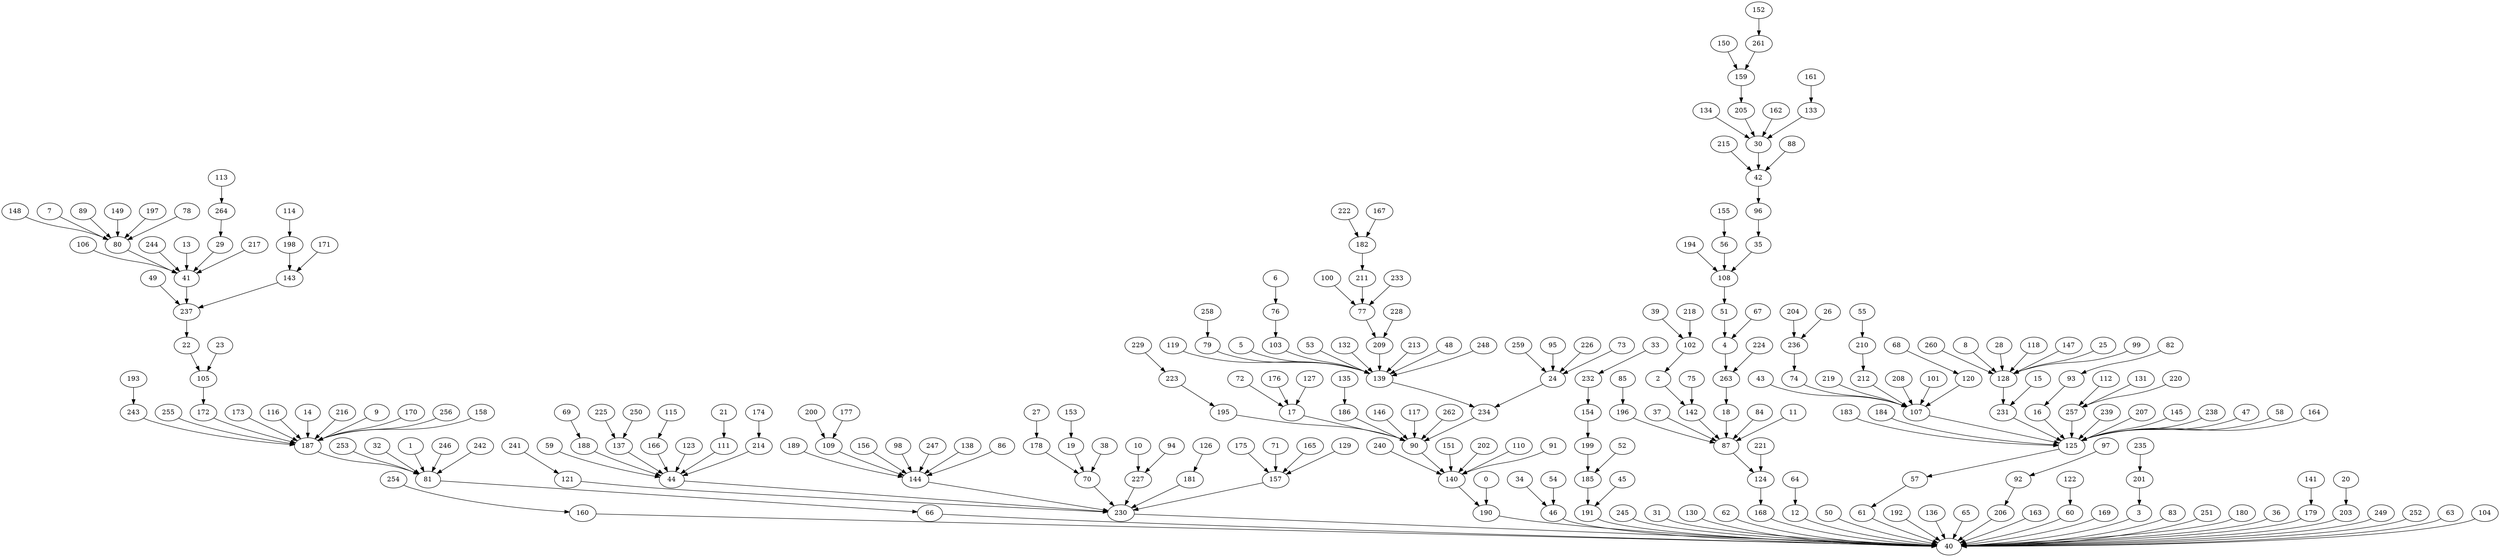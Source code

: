 digraph G{
254 -> 160;
49 -> 237;
4 -> 263;
106 -> 41;
119 -> 139;
241 -> 121;
148 -> 80;
81 -> 66;
223 -> 195;
193 -> 243;
154 -> 199;
240 -> 140;
222 -> 182;
44 -> 230;
195 -> 90;
0 -> 190;
189 -> 144;
160 -> 40;
183 -> 125;
199 -> 185;
150 -> 159;
187 -> 81;
184 -> 125;
59 -> 44;
90 -> 140;
200 -> 109;
43 -> 107;
100 -> 77;
244 -> 41;
72 -> 17;
135 -> 186;
255 -> 187;
231 -> 125;
177 -> 109;
215 -> 42;
125 -> 57;
85 -> 196;
258 -> 79;
74 -> 107;
34 -> 46;
69 -> 188;
137 -> 44;
191 -> 40;
107 -> 125;
245 -> 40;
31 -> 40;
121 -> 230;
253 -> 81;
130 -> 40;
236 -> 74;
62 -> 40;
176 -> 17;
219 -> 107;
194 -> 108;
151 -> 140;
156 -> 144;
115 -> 166;
51 -> 4;
144 -> 230;
168 -> 40;
172 -> 187;
123 -> 44;
210 -> 212;
93 -> 16;
27 -> 178;
64 -> 12;
146 -> 90;
16 -> 125;
30 -> 42;
50 -> 40;
112 -> 257;
97 -> 92;
39 -> 102;
208 -> 107;
57 -> 61;
131 -> 257;
5 -> 139;
98 -> 144;
127 -> 17;
103 -> 139;
37 -> 87;
134 -> 30;
111 -> 44;
66 -> 40;
101 -> 107;
117 -> 90;
192 -> 40;
211 -> 77;
6 -> 76;
13 -> 41;
229 -> 223;
42 -> 96;
7 -> 80;
239 -> 125;
87 -> 124;
205 -> 30;
19 -> 70;
243 -> 187;
225 -> 137;
2 -> 142;
173 -> 187;
136 -> 40;
65 -> 40;
259 -> 24;
204 -> 236;
92 -> 206;
56 -> 108;
162 -> 30;
116 -> 187;
95 -> 24;
46 -> 40;
142 -> 87;
53 -> 139;
260 -> 128;
207 -> 125;
145 -> 125;
263 -> 18;
227 -> 230;
38 -> 70;
109 -> 144;
10 -> 227;
198 -> 143;
220 -> 257;
84 -> 87;
26 -> 236;
68 -> 120;
8 -> 128;
186 -> 90;
163 -> 40;
226 -> 24;
257 -> 125;
60 -> 40;
132 -> 139;
262 -> 90;
105 -> 172;
120 -> 107;
238 -> 125;
61 -> 40;
139 -> 234;
17 -> 90;
169 -> 40;
77 -> 209;
218 -> 102;
124 -> 168;
201 -> 3;
213 -> 139;
234 -> 90;
212 -> 107;
75 -> 142;
233 -> 77;
55 -> 210;
133 -> 30;
159 -> 205;
83 -> 40;
14 -> 187;
89 -> 80;
88 -> 42;
251 -> 40;
128 -> 231;
41 -> 237;
28 -> 128;
247 -> 144;
261 -> 159;
180 -> 40;
36 -> 40;
32 -> 81;
221 -> 124;
178 -> 70;
206 -> 40;
181 -> 230;
153 -> 19;
149 -> 80;
264 -> 29;
216 -> 187;
202 -> 140;
230 -> 40;
175 -> 157;
47 -> 125;
73 -> 24;
18 -> 87;
113 -> 264;
54 -> 46;
118 -> 128;
161 -> 133;
197 -> 80;
33 -> 232;
82 -> 93;
35 -> 108;
70 -> 230;
71 -> 157;
147 -> 128;
29 -> 41;
58 -> 125;
171 -> 143;
155 -> 56;
25 -> 128;
138 -> 144;
9 -> 187;
179 -> 40;
122 -> 60;
203 -> 40;
217 -> 41;
249 -> 40;
94 -> 227;
157 -> 230;
48 -> 139;
214 -> 44;
110 -> 140;
170 -> 187;
182 -> 211;
237 -> 22;
86 -> 144;
24 -> 234;
23 -> 105;
1 -> 81;
20 -> 203;
108 -> 51;
252 -> 40;
196 -> 87;
246 -> 81;
63 -> 40;
67 -> 4;
256 -> 187;
188 -> 44;
126 -> 181;
228 -> 209;
167 -> 182;
232 -> 154;
165 -> 157;
248 -> 139;
91 -> 140;
96 -> 35;
143 -> 237;
11 -> 87;
140 -> 190;
114 -> 198;
209 -> 139;
174 -> 214;
99 -> 128;
185 -> 191;
235 -> 201;
21 -> 111;
250 -> 137;
164 -> 125;
102 -> 2;
141 -> 179;
52 -> 185;
78 -> 80;
166 -> 44;
3 -> 40;
129 -> 157;
158 -> 187;
190 -> 40;
80 -> 41;
79 -> 139;
152 -> 261;
104 -> 40;
22 -> 105;
76 -> 103;
242 -> 81;
12 -> 40;
15 -> 231;
45 -> 191;
224 -> 263;
}